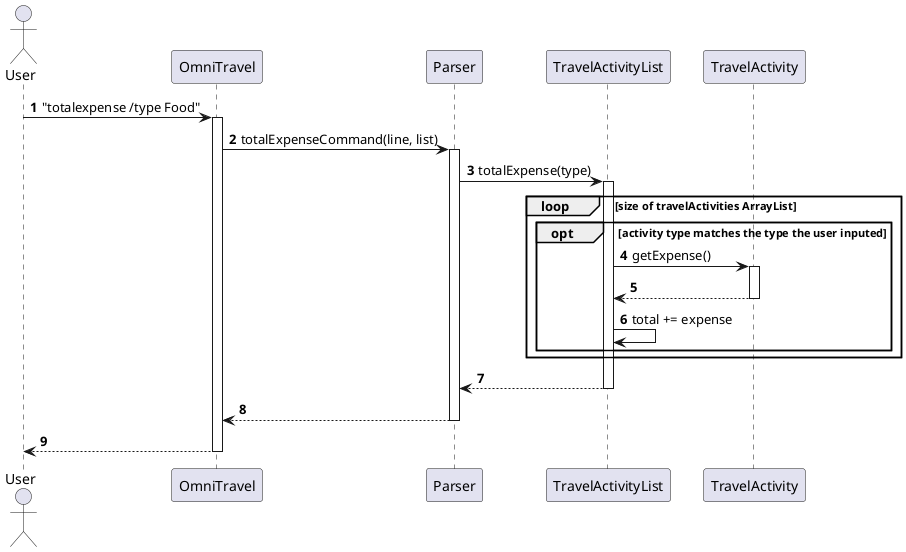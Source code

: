 @startuml
'https://plantuml.com/sequence-diagram

autonumber
actor User
User -> OmniTravel : "totalexpense /type Food"
activate OmniTravel
OmniTravel -> Parser : totalExpenseCommand(line, list)
activate Parser
   Parser -> TravelActivityList : totalExpense(type)
   activate TravelActivityList
   loop size of travelActivities ArrayList
      opt activity type matches the type the user inputed
         TravelActivityList -> TravelActivity: getExpense()
         activate TravelActivity
         TravelActivity --> TravelActivityList:
         deactivate TravelActivity
         TravelActivityList -> TravelActivityList: total += expense

      end
   end

TravelActivityList --> Parser
deactivate TravelActivityList
Parser --> OmniTravel
deactivate Parser
OmniTravel --> User
deactivate OmniTravel
@enduml
